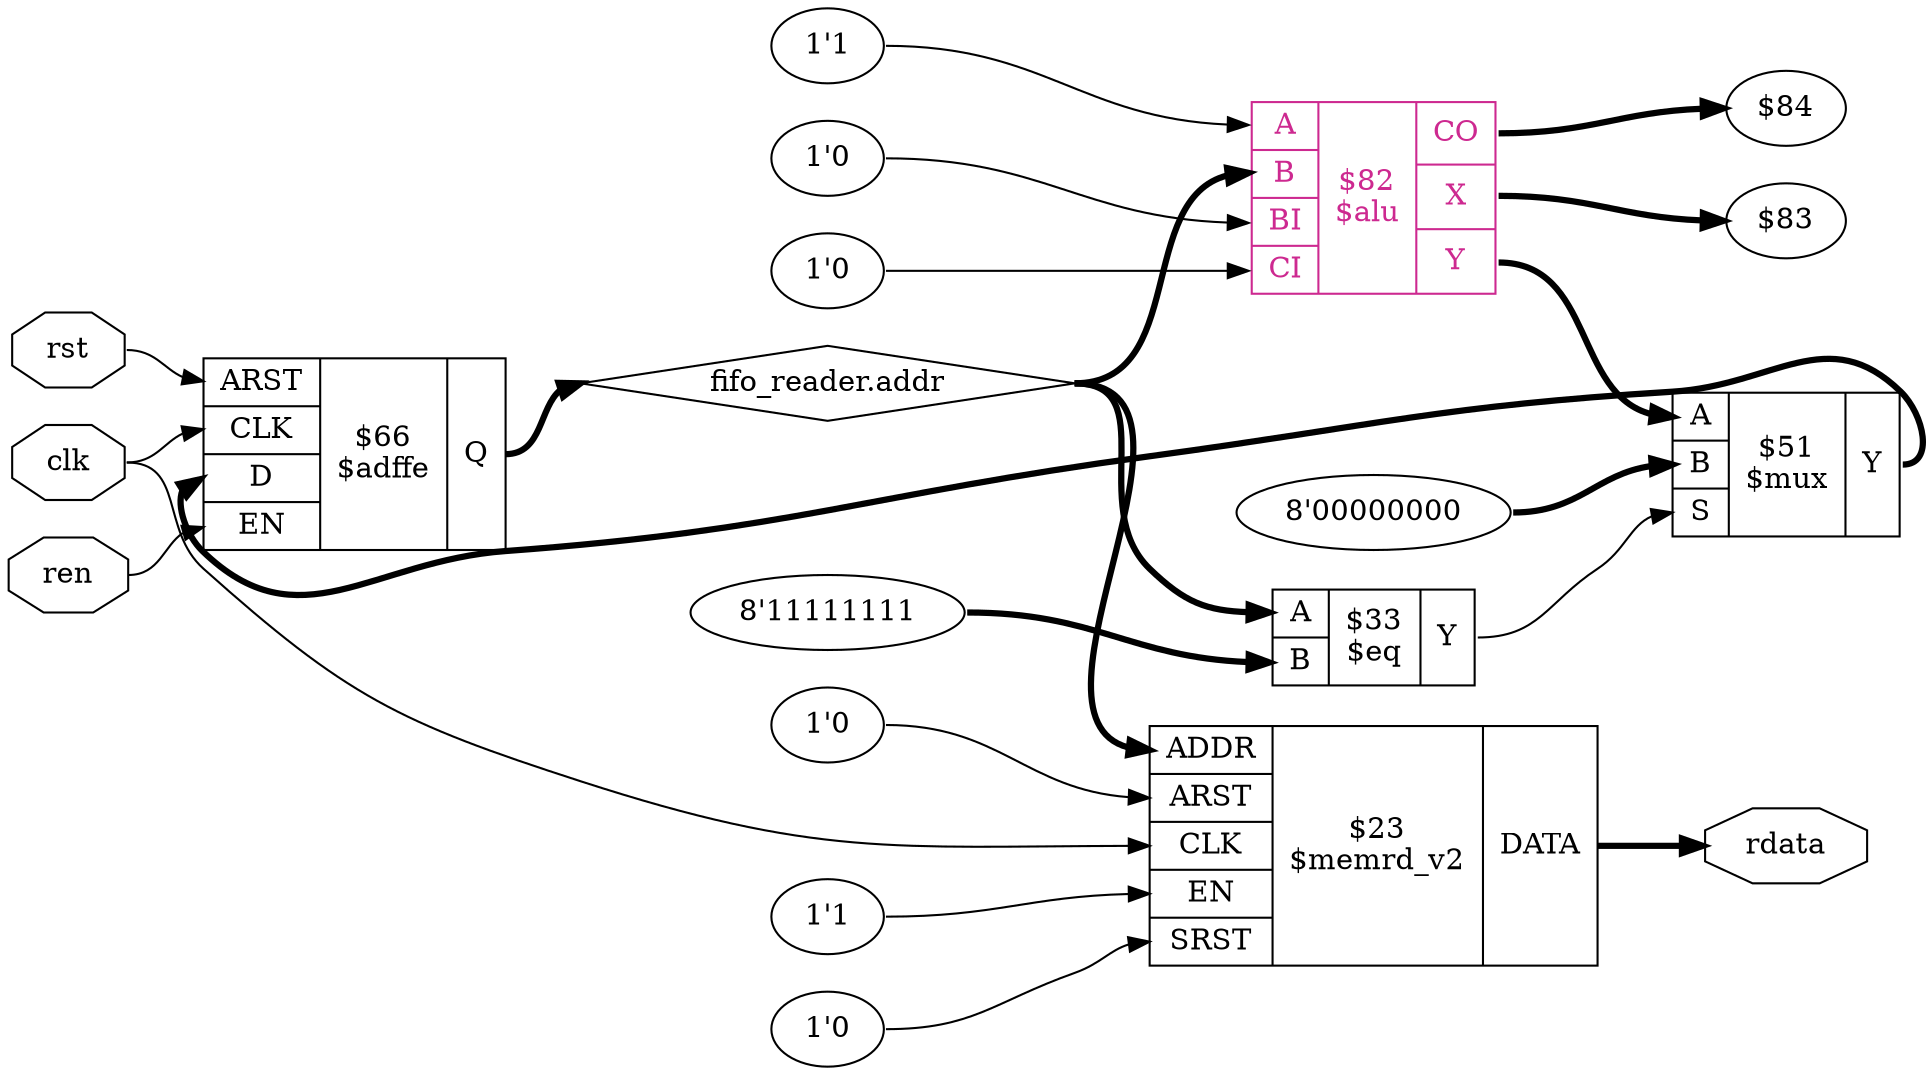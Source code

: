 digraph "fifo" {
rankdir="LR";
remincross=true;
n4 [ shape=octagon, label="clk", color="black", fontcolor="black" ];
n5 [ shape=diamond, label="fifo_reader.addr", color="black", fontcolor="black" ];
n6 [ shape=octagon, label="rdata", color="black", fontcolor="black" ];
n7 [ shape=octagon, label="ren", color="black", fontcolor="black" ];
n8 [ shape=octagon, label="rst", color="black", fontcolor="black" ];
c14 [ shape=record, label="{{<p9> ARST|<p10> CLK|<p11> D|<p12> EN}|$66\n$adffe|{<p13> Q}}",  ];
v0 [ label="$84" ];
v1 [ label="$83" ];
v2 [ label="1'0" ];
v3 [ label="1'0" ];
v4 [ label="1'1" ];
c22 [ shape=record, label="{{<p15> A|<p16> B|<p17> BI|<p18> CI}|$82\n$alu|{<p19> CO|<p20> X|<p21> Y}}", color="maroon3", fontcolor="maroon3" ];
v5 [ label="8'11111111" ];
c23 [ shape=record, label="{{<p15> A|<p16> B}|$33\n$eq|{<p21> Y}}",  ];
v6 [ label="8'00000000" ];
c25 [ shape=record, label="{{<p15> A|<p16> B|<p24> S}|$51\n$mux|{<p21> Y}}",  ];
v7 [ label="1'0" ];
v8 [ label="1'0" ];
v9 [ label="1'1" ];
c29 [ shape=record, label="{{<p26> ADDR|<p9> ARST|<p10> CLK|<p12> EN|<p27> SRST}|$23\n$memrd_v2|{<p28> DATA}}",  ];
c22:p21:e -> c25:p15:w [color="black", fontcolor="black", style="setlinewidth(3)", label=""];
c23:p21:e -> c25:p24:w [color="black", fontcolor="black", label=""];
c25:p21:e -> c14:p11:w [color="black", fontcolor="black", style="setlinewidth(3)", label=""];
n4:e -> c14:p10:w [color="black", fontcolor="black", label=""];
n4:e -> c29:p10:w [color="black", fontcolor="black", label=""];
c14:p13:e -> n5:w [color="black", fontcolor="black", style="setlinewidth(3)", label=""];
n5:e -> c22:p16:w [color="black", fontcolor="black", style="setlinewidth(3)", label=""];
n5:e -> c23:p15:w [color="black", fontcolor="black", style="setlinewidth(3)", label=""];
n5:e -> c29:p26:w [color="black", fontcolor="black", style="setlinewidth(3)", label=""];
c29:p28:e -> n6:w [color="black", fontcolor="black", style="setlinewidth(3)", label=""];
n7:e -> c14:p12:w [color="black", fontcolor="black", label=""];
n8:e -> c14:p9:w [color="black", fontcolor="black", label=""];
c22:p19:e -> v0:w [color="black", fontcolor="black", style="setlinewidth(3)", label=""];
c22:p20:e -> v1:w [color="black", fontcolor="black", style="setlinewidth(3)", label=""];
v2:e -> c22:p17:w [color="black", fontcolor="black", label=""];
v3:e -> c22:p18:w [color="black", fontcolor="black", label=""];
v4:e -> c22:p15:w [color="black", fontcolor="black", label=""];
v5:e -> c23:p16:w [color="black", fontcolor="black", style="setlinewidth(3)", label=""];
v6:e -> c25:p16:w [color="black", fontcolor="black", style="setlinewidth(3)", label=""];
v7:e -> c29:p27:w [color="black", fontcolor="black", label=""];
v8:e -> c29:p9:w [color="black", fontcolor="black", label=""];
v9:e -> c29:p12:w [color="black", fontcolor="black", label=""];
}
